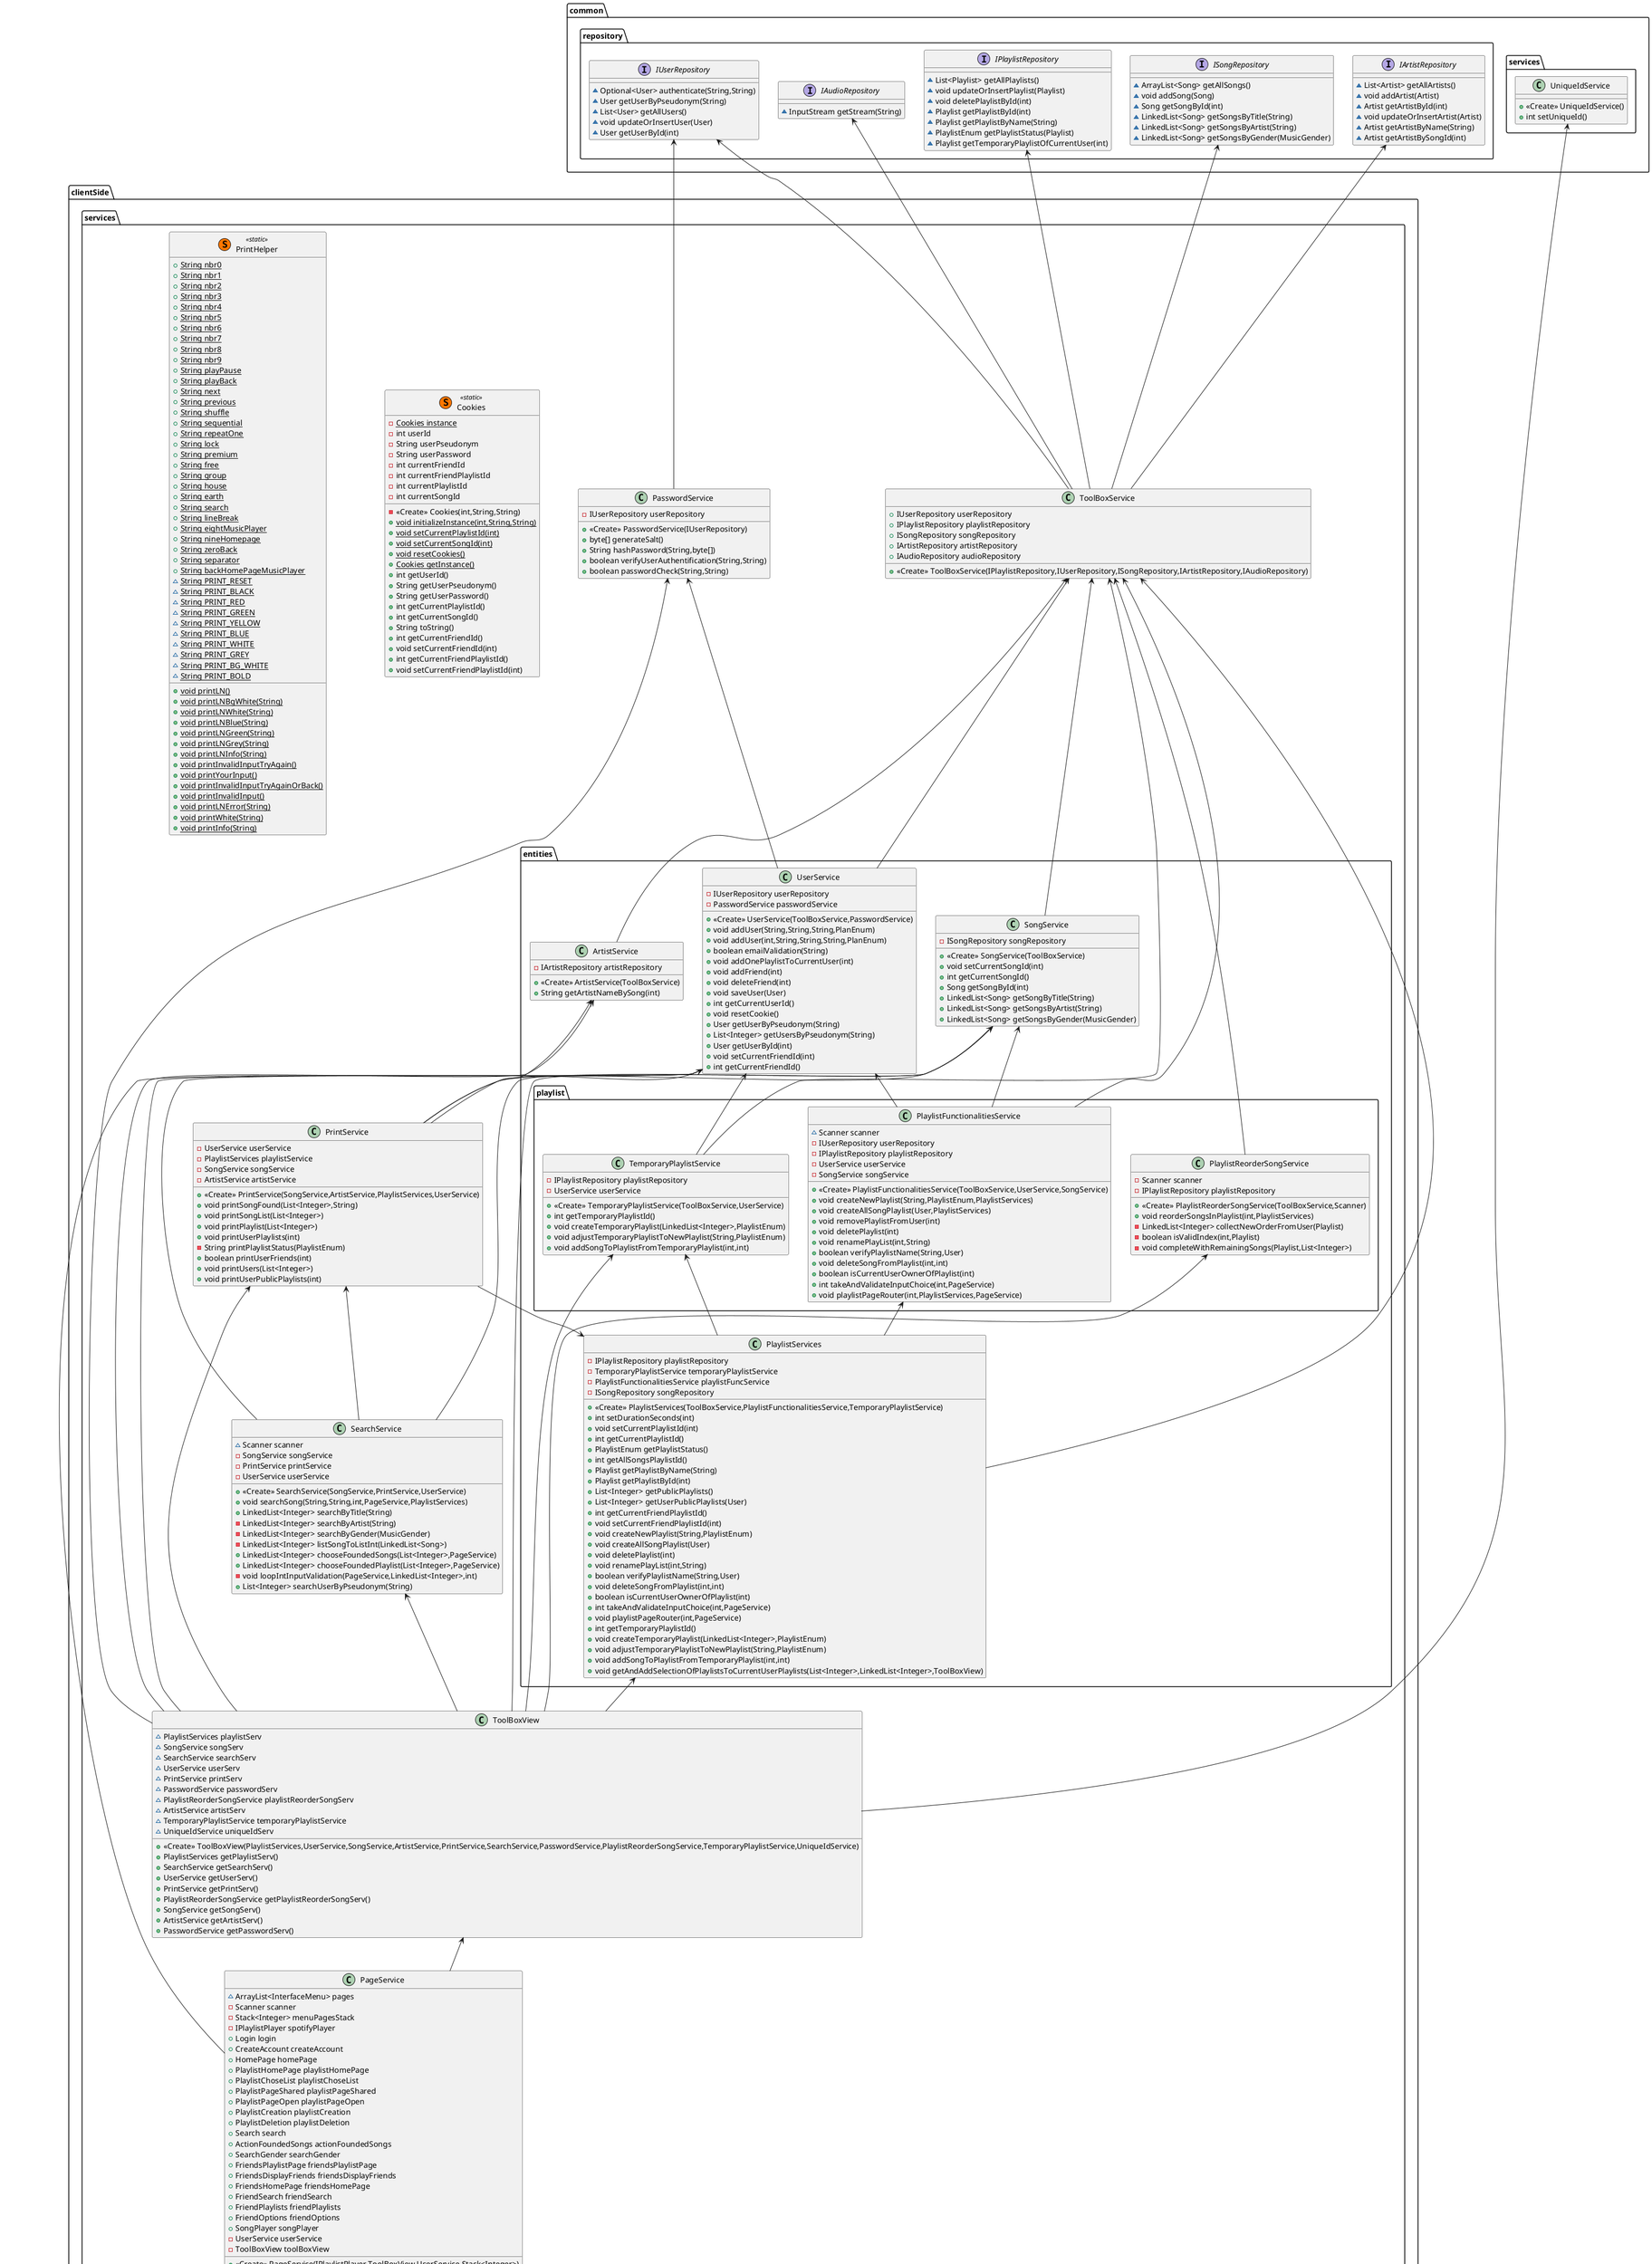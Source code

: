@startuml
class clientSide.services.entities.SongService {
- ISongRepository songRepository
+ <<Create>> SongService(ToolBoxService)
+ void setCurrentSongId(int)
+ int getCurrentSongId()
+ Song getSongById(int)
+ LinkedList<Song> getSongByTitle(String)
+ LinkedList<Song> getSongsByArtist(String)
+ LinkedList<Song> getSongsByGender(MusicGender)
}


class clientSide.services.entities.playlist.PlaylistFunctionalitiesService {
~ Scanner scanner
- IUserRepository userRepository
- IPlaylistRepository playlistRepository
- UserService userService
- SongService songService
+ <<Create>> PlaylistFunctionalitiesService(ToolBoxService,UserService,SongService)
+ void createNewPlaylist(String,PlaylistEnum,PlaylistServices)
+ void createAllSongPlaylist(User,PlaylistServices)
+ void removePlaylistFromUser(int)
+ void deletePlaylist(int)
+ void renamePlayList(int,String)
+ boolean verifyPlaylistName(String,User)
+ void deleteSongFromPlaylist(int,int)
+ boolean isCurrentUserOwnerOfPlaylist(int)
+ int takeAndValidateInputChoice(int,PageService)
+ void playlistPageRouter(int,PlaylistServices,PageService)
}


class clientSide.services.entities.playlist.PlaylistReorderSongService {
- Scanner scanner
- IPlaylistRepository playlistRepository
+ <<Create>> PlaylistReorderSongService(ToolBoxService,Scanner)
+ void reorderSongsInPlaylist(int,PlaylistServices)
- LinkedList<Integer> collectNewOrderFromUser(Playlist)
- boolean isValidIndex(int,Playlist)
- void completeWithRemainingSongs(Playlist,List<Integer>)
}


class clientSide.services.ToolBoxView {
~ PlaylistServices playlistServ
~ SongService songServ
~ SearchService searchServ
~ UserService userServ
~ PrintService printServ
~ PasswordService passwordServ
~ PlaylistReorderSongService playlistReorderSongServ
~ ArtistService artistServ
~ TemporaryPlaylistService temporaryPlaylistService
~ UniqueIdService uniqueIdServ
+ <<Create>> ToolBoxView(PlaylistServices,UserService,SongService,ArtistService,PrintService,SearchService,PasswordService,PlaylistReorderSongService,TemporaryPlaylistService,UniqueIdService)
+ PlaylistServices getPlaylistServ()
+ SearchService getSearchServ()
+ UserService getUserServ()
+ PrintService getPrintServ()
+ PlaylistReorderSongService getPlaylistReorderSongServ()
+ SongService getSongServ()
+ ArtistService getArtistServ()
+ PasswordService getPasswordServ()
}


class clientSide.services.PrintService {
- UserService userService
- PlaylistServices playlistService
- SongService songService
- ArtistService artistService
+ <<Create>> PrintService(SongService,ArtistService,PlaylistServices,UserService)
+ void printSongFound(List<Integer>,String)
+ void printSongList(List<Integer>)
+ void printPlaylist(List<Integer>)
+ void printUserPlaylists(int)
- String printPlaylistStatus(PlaylistEnum)
+ boolean printUserFriends(int)
+ void printUsers(List<Integer>)
+ void printUserPublicPlaylists(int)
}


class clientSide.services.entities.ArtistService {
- IArtistRepository artistRepository
+ <<Create>> ArtistService(ToolBoxService)
+ String getArtistNameBySong(int)
}


class clientSide.services.Cookies << (S, #FF7700) static >>{
- {static} Cookies instance
- int userId
- String userPseudonym
- String userPassword
- int currentFriendId
- int currentFriendPlaylistId
- int currentPlaylistId
- int currentSongId
- <<Create>> Cookies(int,String,String)
+ {static} void initializeInstance(int,String,String)
+ {static} void setCurrentPlaylistId(int)
+ {static} void setCurrentSongId(int)
+ {static} void resetCookies()
+ {static} Cookies getInstance()
+ int getUserId()
+ String getUserPseudonym()
+ String getUserPassword()
+ int getCurrentPlaylistId()
+ int getCurrentSongId()
+ String toString()
+ int getCurrentFriendId()
+ void setCurrentFriendId(int)
+ int getCurrentFriendPlaylistId()
+ void setCurrentFriendPlaylistId(int)
}


class clientSide.services.entities.PlaylistServices {
- IPlaylistRepository playlistRepository
- TemporaryPlaylistService temporaryPlaylistService
- PlaylistFunctionalitiesService playlistFuncService
- ISongRepository songRepository
+ <<Create>> PlaylistServices(ToolBoxService,PlaylistFunctionalitiesService,TemporaryPlaylistService)
+ int setDurationSeconds(int)
+ void setCurrentPlaylistId(int)
+ int getCurrentPlaylistId()
+ PlaylistEnum getPlaylistStatus()
+ int getAllSongsPlaylistId()
+ Playlist getPlaylistByName(String)
+ Playlist getPlaylistById(int)
+ List<Integer> getPublicPlaylists()
+ List<Integer> getUserPublicPlaylists(User)
+ int getCurrentFriendPlaylistId()
+ void setCurrentFriendPlaylistId(int)
+ void createNewPlaylist(String,PlaylistEnum)
+ void createAllSongPlaylist(User)
+ void deletePlaylist(int)
+ void renamePlayList(int,String)
+ boolean verifyPlaylistName(String,User)
+ void deleteSongFromPlaylist(int,int)
+ boolean isCurrentUserOwnerOfPlaylist(int)
+ int takeAndValidateInputChoice(int,PageService)
+ void playlistPageRouter(int,PageService)
+ int getTemporaryPlaylistId()
+ void createTemporaryPlaylist(LinkedList<Integer>,PlaylistEnum)
+ void adjustTemporaryPlaylistToNewPlaylist(String,PlaylistEnum)
+ void addSongToPlaylistFromTemporaryPlaylist(int,int)
+ void getAndAddSelectionOfPlaylistsToCurrentUserPlaylists(List<Integer>,LinkedList<Integer>,ToolBoxView)
}


class clientSide.services.SearchService {
~ Scanner scanner
- SongService songService
- PrintService printService
- UserService userService
+ <<Create>> SearchService(SongService,PrintService,UserService)
+ void searchSong(String,String,int,PageService,PlaylistServices)
+ LinkedList<Integer> searchByTitle(String)
- LinkedList<Integer> searchByArtist(String)
- LinkedList<Integer> searchByGender(MusicGender)
- LinkedList<Integer> listSongToListInt(LinkedList<Song>)
+ LinkedList<Integer> chooseFoundedSongs(List<Integer>,PageService)
+ LinkedList<Integer> chooseFoundedPlaylist(List<Integer>,PageService)
- void loopIntInputValidation(PageService,LinkedList<Integer>,int)
+ List<Integer> searchUserByPseudonym(String)
}


class clientSide.services.entities.UserService {
- IUserRepository userRepository
- PasswordService passwordService
+ <<Create>> UserService(ToolBoxService,PasswordService)
+ void addUser(String,String,String,PlanEnum)
+ void addUser(int,String,String,String,PlanEnum)
+ boolean emailValidation(String)
+ void addOnePlaylistToCurrentUser(int)
+ void addFriend(int)
+ void deleteFriend(int)
+ void saveUser(User)
+ int getCurrentUserId()
+ void resetCookie()
+ User getUserByPseudonym(String)
+ List<Integer> getUsersByPseudonym(String)
+ User getUserById(int)
+ void setCurrentFriendId(int)
+ int getCurrentFriendId()
}


class clientSide.services.ToolBoxService {
+ IUserRepository userRepository
+ IPlaylistRepository playlistRepository
+ ISongRepository songRepository
+ IArtistRepository artistRepository
+ IAudioRepository audioRepository
+ <<Create>> ToolBoxService(IPlaylistRepository,IUserRepository,ISongRepository,IArtistRepository,IAudioRepository)
}


class clientSide.services.entities.playlist.TemporaryPlaylistService {
- IPlaylistRepository playlistRepository
- UserService userService
+ <<Create>> TemporaryPlaylistService(ToolBoxService,UserService)
+ int getTemporaryPlaylistId()
+ void createTemporaryPlaylist(LinkedList<Integer>,PlaylistEnum)
+ void adjustTemporaryPlaylistToNewPlaylist(String,PlaylistEnum)
+ void addSongToPlaylistFromTemporaryPlaylist(int,int)
}


class clientSide.services.PrintHelper << (S, #FF7700) static >>{
+ {static} String nbr0
+ {static} String nbr1
+ {static} String nbr2
+ {static} String nbr3
+ {static} String nbr4
+ {static} String nbr5
+ {static} String nbr6
+ {static} String nbr7
+ {static} String nbr8
+ {static} String nbr9
+ {static} String playPause
+ {static} String playBack
+ {static} String next
+ {static} String previous
+ {static} String shuffle
+ {static} String sequential
+ {static} String repeatOne
+ {static} String lock
+ {static} String premium
+ {static} String free
+ {static} String group
+ {static} String house
+ {static} String earth
+ {static} String search
+ {static} String lineBreak
+ {static} String eightMusicPlayer
+ {static} String nineHomepage
+ {static} String zeroBack
+ {static} String separator
+ {static} String backHomePageMusicPlayer
~ {static} String PRINT_RESET
~ {static} String PRINT_BLACK
~ {static} String PRINT_RED
~ {static} String PRINT_GREEN
~ {static} String PRINT_YELLOW
~ {static} String PRINT_BLUE
~ {static} String PRINT_WHITE
~ {static} String PRINT_GREY
~ {static} String PRINT_BG_WHITE
~ {static} String PRINT_BOLD
+ {static} void printLN()
+ {static} void printLNBgWhite(String)
+ {static} void printLNWhite(String)
+ {static} void printLNBlue(String)
+ {static} void printLNGreen(String)
+ {static} void printLNGrey(String)
+ {static} void printLNInfo(String)
+ {static} void printInvalidInputTryAgain()
+ {static} void printYourInput()
+ {static} void printInvalidInputTryAgainOrBack()
+ {static} void printInvalidInput()
+ {static} void printLNError(String)
+ {static} void printWhite(String)
+ {static} void printInfo(String)
}


class clientSide.services.PasswordService {
- IUserRepository userRepository
+ <<Create>> PasswordService(IUserRepository)
+ byte[] generateSalt()
+ String hashPassword(String,byte[])
+ boolean verifyUserAuthentification(String,String)
+ boolean passwordCheck(String,String)
}


class clientSide.services.PageService {
~ ArrayList<InterfaceMenu> pages
- Scanner scanner
- Stack<Integer> menuPagesStack
- IPlaylistPlayer spotifyPlayer
+ Login login
+ CreateAccount createAccount
+ HomePage homePage
+ PlaylistHomePage playlistHomePage
+ PlaylistChoseList playlistChoseList
+ PlaylistPageShared playlistPageShared
+ PlaylistPageOpen playlistPageOpen
+ PlaylistCreation playlistCreation
+ PlaylistDeletion playlistDeletion
+ Search search
+ ActionFoundedSongs actionFoundedSongs
+ SearchGender searchGender
+ FriendsPlaylistPage friendsPlaylistPage
+ FriendsDisplayFriends friendsDisplayFriends
+ FriendsHomePage friendsHomePage
+ FriendSearch friendSearch
+ FriendPlaylists friendPlaylists
+ FriendOptions friendOptions
+ SongPlayer songPlayer
- UserService userService
- ToolBoxView toolBoxView
+ <<Create>> PageService(IPlaylistPlayer,ToolBoxView,UserService,Stack<Integer>)
- void setUpPages()
+ void startLogin()
+ String gotAnInputGoBackIf0(String)
+ int tryParseInt(String)
+ Stack<Integer> getMenuPages()
+ void addToStack(int)
+ void goBack(int)
+ InterfaceMenu getPageById(int)
+ void pageIsPremium(boolean)
}

interface common.repository.IUserRepository {
~ Optional<User> authenticate(String,String)
~ User getUserByPseudonym(String)
~ List<User> getAllUsers()
~ void updateOrInsertUser(User)
~ User getUserById(int)
}

interface common.repository.ISongRepository {
~ ArrayList<Song> getAllSongs()
~ void addSong(Song)
~ Song getSongById(int)
~ LinkedList<Song> getSongsByTitle(String)
~ LinkedList<Song> getSongsByArtist(String)
~ LinkedList<Song> getSongsByGender(MusicGender)
}

interface common.repository.IPlaylistRepository {
~ List<Playlist> getAllPlaylists()
~ void updateOrInsertPlaylist(Playlist)
~ void deletePlaylistById(int)
~ Playlist getPlaylistById(int)
~ Playlist getPlaylistByName(String)
~ PlaylistEnum getPlaylistStatus(Playlist)
~ Playlist getTemporaryPlaylistOfCurrentUser(int)
}

interface common.repository.IAudioRepository {
~ InputStream getStream(String)
}

interface common.repository.IArtistRepository {
~ List<Artist> getAllArtists()
~ void addArtist(Artist)
~ Artist getArtistById(int)
~ void updateOrInsertArtist(Artist)
~ Artist getArtistByName(String)
~ Artist getArtistBySongId(int)
}


class common.services.UniqueIdService {
+ <<Create>> UniqueIdService()
+ int setUniqueId()
}

' --- Dépendances générées ---

clientSide.services.entities.SongService -u-> clientSide.services.ToolBoxService

clientSide.services.entities.playlist.PlaylistFunctionalitiesService -u-> clientSide.services.ToolBoxService
clientSide.services.entities.playlist.PlaylistFunctionalitiesService -u-> clientSide.services.entities.UserService
clientSide.services.entities.playlist.PlaylistFunctionalitiesService -u-> clientSide.services.entities.SongService

clientSide.services.entities.playlist.PlaylistReorderSongService -u-> clientSide.services.ToolBoxService

clientSide.services.ToolBoxView -u-> clientSide.services.entities.PlaylistServices
clientSide.services.ToolBoxView -u-> clientSide.services.entities.SongService
clientSide.services.ToolBoxView -u-> clientSide.services.SearchService
clientSide.services.ToolBoxView -u-> clientSide.services.entities.UserService
clientSide.services.ToolBoxView -u-> clientSide.services.PrintService
clientSide.services.ToolBoxView -u-> clientSide.services.PasswordService
clientSide.services.ToolBoxView -u-> clientSide.services.entities.playlist.PlaylistReorderSongService
clientSide.services.ToolBoxView -u-> clientSide.services.entities.ArtistService
clientSide.services.ToolBoxView -u-> clientSide.services.entities.playlist.TemporaryPlaylistService
clientSide.services.ToolBoxView -u-> common.services.UniqueIdService

clientSide.services.PrintService -u-> clientSide.services.entities.SongService
clientSide.services.PrintService -u-> clientSide.services.entities.ArtistService
clientSide.services.PrintService -u-> clientSide.services.entities.PlaylistServices
clientSide.services.PrintService -u-> clientSide.services.entities.UserService

clientSide.services.entities.ArtistService -u-> clientSide.services.ToolBoxService

clientSide.services.entities.PlaylistServices -u-> clientSide.services.ToolBoxService
clientSide.services.entities.PlaylistServices -u-> clientSide.services.entities.playlist.PlaylistFunctionalitiesService
clientSide.services.entities.PlaylistServices -u-> clientSide.services.entities.playlist.TemporaryPlaylistService

clientSide.services.SearchService -u-> clientSide.services.entities.SongService
clientSide.services.SearchService -u-> clientSide.services.PrintService
clientSide.services.SearchService -u-> clientSide.services.entities.UserService

clientSide.services.entities.UserService -u-> clientSide.services.ToolBoxService
clientSide.services.entities.UserService -u-> clientSide.services.PasswordService

clientSide.services.entities.playlist.TemporaryPlaylistService -u-> clientSide.services.ToolBoxService
clientSide.services.entities.playlist.TemporaryPlaylistService -u-> clientSide.services.entities.UserService

clientSide.services.PasswordService -u-> common.repository.IUserRepository

clientSide.services.ToolBoxService -u-> common.repository.IPlaylistRepository
clientSide.services.ToolBoxService -u-> common.repository.IUserRepository
clientSide.services.ToolBoxService -u-> common.repository.ISongRepository
clientSide.services.ToolBoxService -u-> common.repository.IArtistRepository
clientSide.services.ToolBoxService -u-> common.repository.IAudioRepository

clientSide.services.PageService -u-> clientSide.services.ToolBoxView
clientSide.services.PageService -u-> clientSide.services.entities.UserService

' --- Fin des dépendances ---




@enduml